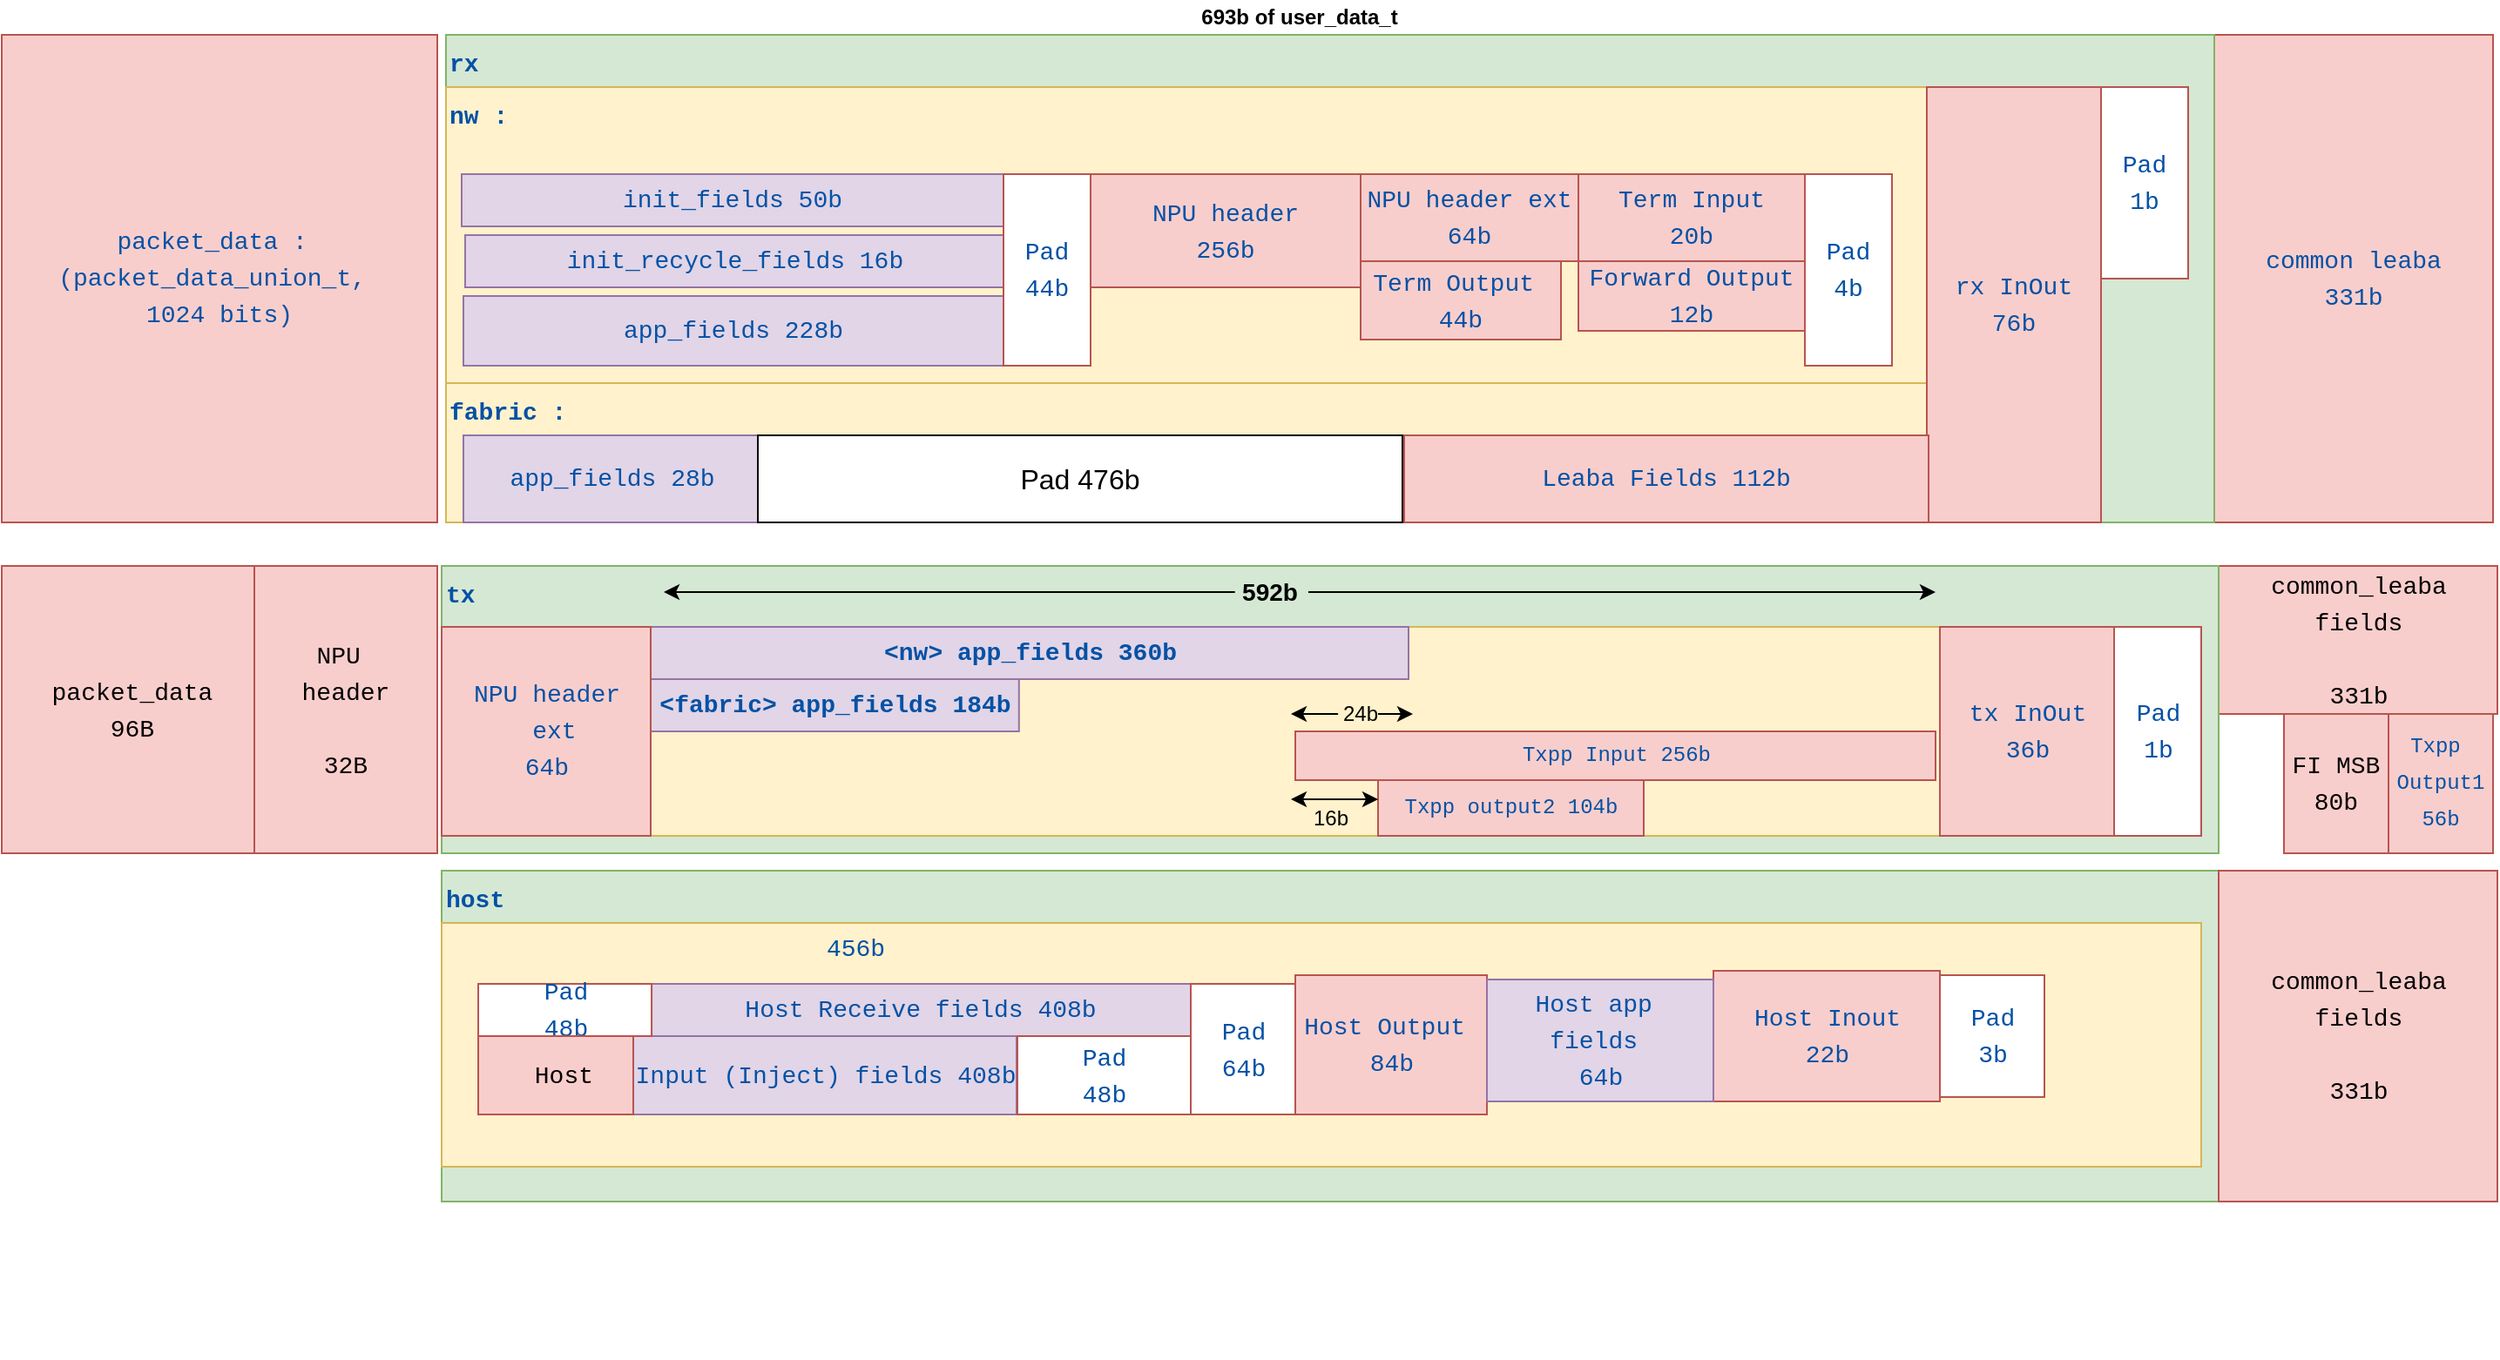 <mxfile version="12.7.9" type="device"><diagram id="GUemHDn6hmfnhxuivMMR" name="Page-2"><mxGraphModel dx="1625" dy="564" grid="1" gridSize="10" guides="1" tooltips="1" connect="1" arrows="1" fold="1" page="1" pageScale="1" pageWidth="850" pageHeight="1100" math="0" shadow="0"><root><mxCell id="NC4_97TTfXFiv_OdbqlF-0"/><mxCell id="NC4_97TTfXFiv_OdbqlF-1" parent="NC4_97TTfXFiv_OdbqlF-0"/><mxCell id="uxkMy5zj70kQ7Q0BCfts-0" value="&lt;div style=&quot;font-family: &amp;quot;menlo&amp;quot; , &amp;quot;monaco&amp;quot; , &amp;quot;courier new&amp;quot; , monospace ; font-size: 14px ; line-height: 21px ; white-space: pre&quot;&gt;&lt;div style=&quot;font-family: &amp;quot;menlo&amp;quot; , &amp;quot;monaco&amp;quot; , &amp;quot;courier new&amp;quot; , monospace ; line-height: 21px&quot;&gt;&lt;div style=&quot;font-family: menlo, monaco, &amp;quot;courier new&amp;quot;, monospace; line-height: 21px;&quot;&gt;&lt;span style=&quot;color: #0451a5&quot;&gt;packet_data : &lt;/span&gt;&lt;/div&gt;&lt;div style=&quot;font-family: menlo, monaco, &amp;quot;courier new&amp;quot;, monospace; line-height: 21px;&quot;&gt;&lt;span style=&quot;color: #0451a5&quot;&gt;(packet_data_union_t, &lt;/span&gt;&lt;/div&gt;&lt;div style=&quot;font-family: menlo, monaco, &amp;quot;courier new&amp;quot;, monospace; line-height: 21px;&quot;&gt;&lt;span style=&quot;color: #0451a5&quot;&gt;1024 bits)&lt;/span&gt;&lt;/div&gt;&lt;/div&gt;&lt;/div&gt;" style="rounded=0;whiteSpace=wrap;html=1;fillColor=#f8cecc;strokeColor=#b85450;labelBackgroundColor=none;" parent="NC4_97TTfXFiv_OdbqlF-1" vertex="1"><mxGeometry x="20" y="20" width="250" height="280" as="geometry"/></mxCell><mxCell id="uxkMy5zj70kQ7Q0BCfts-2" value="&lt;div style=&quot;font-family: &amp;#34;menlo&amp;#34; , &amp;#34;monaco&amp;#34; , &amp;#34;courier new&amp;#34; , monospace ; font-size: 14px ; line-height: 21px ; white-space: pre&quot;&gt;&lt;div style=&quot;font-family: &amp;#34;menlo&amp;#34; , &amp;#34;monaco&amp;#34; , &amp;#34;courier new&amp;#34; , monospace ; line-height: 21px&quot;&gt;&lt;font color=&quot;#0451a5&quot;&gt;common leaba&lt;/font&gt;&lt;/div&gt;&lt;div style=&quot;font-family: &amp;#34;menlo&amp;#34; , &amp;#34;monaco&amp;#34; , &amp;#34;courier new&amp;#34; , monospace ; line-height: 21px&quot;&gt;&lt;font color=&quot;#0451a5&quot;&gt;331b&lt;/font&gt;&lt;/div&gt;&lt;/div&gt;" style="rounded=0;whiteSpace=wrap;html=1;fillColor=#f8cecc;strokeColor=#b85450;labelBackgroundColor=none;" parent="NC4_97TTfXFiv_OdbqlF-1" vertex="1"><mxGeometry x="1290" y="20" width="160" height="280" as="geometry"/></mxCell><mxCell id="BJhW9lhW0CWeYjRhA5_r-0" value="&lt;div style=&quot;font-family: &amp;#34;menlo&amp;#34; , &amp;#34;monaco&amp;#34; , &amp;#34;courier new&amp;#34; , monospace ; font-size: 14px ; line-height: 21px ; white-space: pre&quot;&gt;&lt;div style=&quot;font-family: &amp;#34;menlo&amp;#34; , &amp;#34;monaco&amp;#34; , &amp;#34;courier new&amp;#34; , monospace ; line-height: 21px&quot;&gt;&lt;span style=&quot;color: #0451a5&quot;&gt;&lt;b&gt;rx&lt;/b&gt;&lt;/span&gt;&lt;/div&gt;&lt;/div&gt;" style="rounded=0;whiteSpace=wrap;html=1;align=left;verticalAlign=top;labelBackgroundColor=none;fillColor=#d5e8d4;strokeColor=#82b366;" parent="NC4_97TTfXFiv_OdbqlF-1" vertex="1"><mxGeometry x="275" y="20" width="1015" height="280" as="geometry"/></mxCell><mxCell id="xCra8h5KNMNYpVa4JqIW-0" value="&lt;div style=&quot;font-family: &amp;#34;menlo&amp;#34; , &amp;#34;monaco&amp;#34; , &amp;#34;courier new&amp;#34; , monospace ; font-size: 14px ; line-height: 21px ; white-space: pre&quot;&gt;&lt;div style=&quot;font-family: &amp;#34;menlo&amp;#34; , &amp;#34;monaco&amp;#34; , &amp;#34;courier new&amp;#34; , monospace ; line-height: 21px&quot;&gt;&lt;div style=&quot;font-family: &amp;#34;menlo&amp;#34; , &amp;#34;monaco&amp;#34; , &amp;#34;courier new&amp;#34; , monospace ; line-height: 21px&quot;&gt;packet_data&lt;/div&gt;&lt;div style=&quot;font-family: &amp;#34;menlo&amp;#34; , &amp;#34;monaco&amp;#34; , &amp;#34;courier new&amp;#34; , monospace ; line-height: 21px&quot;&gt;96B&lt;/div&gt;&lt;/div&gt;&lt;/div&gt;" style="rounded=0;whiteSpace=wrap;html=1;fillColor=#f8cecc;strokeColor=#b85450;labelBackgroundColor=none;" parent="NC4_97TTfXFiv_OdbqlF-1" vertex="1"><mxGeometry x="20" y="325" width="150" height="165" as="geometry"/></mxCell><mxCell id="xCra8h5KNMNYpVa4JqIW-1" value="&lt;div style=&quot;font-family: &amp;#34;menlo&amp;#34; , &amp;#34;monaco&amp;#34; , &amp;#34;courier new&amp;#34; , monospace ; font-size: 14px ; line-height: 21px ; white-space: pre&quot;&gt;&lt;div style=&quot;font-family: &amp;#34;menlo&amp;#34; , &amp;#34;monaco&amp;#34; , &amp;#34;courier new&amp;#34; , monospace ; line-height: 21px&quot;&gt;&lt;div style=&quot;font-family: &amp;#34;menlo&amp;#34; , &amp;#34;monaco&amp;#34; , &amp;#34;courier new&amp;#34; , monospace ; line-height: 21px&quot;&gt;NPU &lt;/div&gt;&lt;div style=&quot;font-family: &amp;#34;menlo&amp;#34; , &amp;#34;monaco&amp;#34; , &amp;#34;courier new&amp;#34; , monospace ; line-height: 21px&quot;&gt;header&lt;/div&gt;&lt;div style=&quot;font-family: &amp;#34;menlo&amp;#34; , &amp;#34;monaco&amp;#34; , &amp;#34;courier new&amp;#34; , monospace ; line-height: 21px&quot;&gt;&lt;br&gt;&lt;/div&gt;&lt;div style=&quot;font-family: &amp;#34;menlo&amp;#34; , &amp;#34;monaco&amp;#34; , &amp;#34;courier new&amp;#34; , monospace ; line-height: 21px&quot;&gt;32B&lt;/div&gt;&lt;/div&gt;&lt;/div&gt;" style="rounded=0;whiteSpace=wrap;html=1;fillColor=#f8cecc;strokeColor=#b85450;labelBackgroundColor=none;" parent="NC4_97TTfXFiv_OdbqlF-1" vertex="1"><mxGeometry x="165" y="325" width="105" height="165" as="geometry"/></mxCell><mxCell id="xCra8h5KNMNYpVa4JqIW-2" value="&lt;div style=&quot;font-family: &amp;#34;menlo&amp;#34; , &amp;#34;monaco&amp;#34; , &amp;#34;courier new&amp;#34; , monospace ; font-size: 14px ; line-height: 21px ; white-space: pre&quot;&gt;&lt;div style=&quot;font-family: &amp;#34;menlo&amp;#34; , &amp;#34;monaco&amp;#34; , &amp;#34;courier new&amp;#34; , monospace ; line-height: 21px&quot;&gt;&lt;div style=&quot;font-family: &amp;#34;menlo&amp;#34; , &amp;#34;monaco&amp;#34; , &amp;#34;courier new&amp;#34; , monospace ; line-height: 21px&quot;&gt;common_leaba&lt;/div&gt;&lt;div style=&quot;font-family: &amp;#34;menlo&amp;#34; , &amp;#34;monaco&amp;#34; , &amp;#34;courier new&amp;#34; , monospace ; line-height: 21px&quot;&gt;fields&lt;/div&gt;&lt;div style=&quot;font-family: &amp;#34;menlo&amp;#34; , &amp;#34;monaco&amp;#34; , &amp;#34;courier new&amp;#34; , monospace ; line-height: 21px&quot;&gt;&lt;br&gt;&lt;/div&gt;&lt;div style=&quot;font-family: &amp;#34;menlo&amp;#34; , &amp;#34;monaco&amp;#34; , &amp;#34;courier new&amp;#34; , monospace ; line-height: 21px&quot;&gt;331b&lt;/div&gt;&lt;/div&gt;&lt;/div&gt;" style="rounded=0;whiteSpace=wrap;html=1;fillColor=#f8cecc;strokeColor=#b85450;labelBackgroundColor=none;" parent="NC4_97TTfXFiv_OdbqlF-1" vertex="1"><mxGeometry x="1292.5" y="325" width="160" height="85" as="geometry"/></mxCell><mxCell id="zM80HWb2yrD8faXSMzuu-0" value="&lt;div style=&quot;font-family: &amp;#34;menlo&amp;#34; , &amp;#34;monaco&amp;#34; , &amp;#34;courier new&amp;#34; , monospace ; font-size: 14px ; line-height: 21px ; white-space: pre&quot;&gt;&lt;div style=&quot;font-family: &amp;#34;menlo&amp;#34; , &amp;#34;monaco&amp;#34; , &amp;#34;courier new&amp;#34; , monospace ; line-height: 21px&quot;&gt;&lt;div style=&quot;font-family: &amp;#34;menlo&amp;#34; , &amp;#34;monaco&amp;#34; , &amp;#34;courier new&amp;#34; , monospace ; line-height: 21px&quot;&gt;FI MSB&lt;/div&gt;&lt;div style=&quot;font-family: &amp;#34;menlo&amp;#34; , &amp;#34;monaco&amp;#34; , &amp;#34;courier new&amp;#34; , monospace ; line-height: 21px&quot;&gt;80b&lt;/div&gt;&lt;/div&gt;&lt;/div&gt;" style="rounded=0;whiteSpace=wrap;html=1;fillColor=#f8cecc;strokeColor=#b85450;labelBackgroundColor=none;" parent="NC4_97TTfXFiv_OdbqlF-1" vertex="1"><mxGeometry x="1330" y="410" width="60" height="80" as="geometry"/></mxCell><mxCell id="9n8gsx33rkJ7Glyc3EQa-33" value="" style="group" parent="NC4_97TTfXFiv_OdbqlF-1" vertex="1" connectable="0"><mxGeometry x="275" y="50" width="1000" height="250" as="geometry"/></mxCell><mxCell id="S9GL5EP_tuPmD9Z1miJB-0" value="&lt;div style=&quot;font-family: &amp;#34;menlo&amp;#34; , &amp;#34;monaco&amp;#34; , &amp;#34;courier new&amp;#34; , monospace ; font-size: 14px ; line-height: 21px ; white-space: pre&quot;&gt;&lt;font color=&quot;#0451a5&quot;&gt;&lt;b&gt;nw :&lt;/b&gt;&lt;/font&gt;&lt;/div&gt;" style="rounded=0;whiteSpace=wrap;html=1;align=left;verticalAlign=top;labelBackgroundColor=none;fillColor=#fff2cc;strokeColor=#d6b656;" parent="9n8gsx33rkJ7Glyc3EQa-33" vertex="1"><mxGeometry width="850" height="170" as="geometry"/></mxCell><mxCell id="S9GL5EP_tuPmD9Z1miJB-1" value="&lt;div style=&quot;font-family: &amp;#34;menlo&amp;#34; , &amp;#34;monaco&amp;#34; , &amp;#34;courier new&amp;#34; , monospace ; font-size: 14px ; line-height: 21px ; white-space: pre&quot;&gt;&lt;div style=&quot;font-family: &amp;#34;menlo&amp;#34; , &amp;#34;monaco&amp;#34; , &amp;#34;courier new&amp;#34; , monospace ; line-height: 21px&quot;&gt;&lt;span style=&quot;color: #0451a5&quot;&gt;&lt;b&gt;fabric :&lt;/b&gt;&lt;/span&gt;&lt;/div&gt;&lt;/div&gt;" style="rounded=0;whiteSpace=wrap;html=1;align=left;verticalAlign=top;labelBackgroundColor=none;fillColor=#fff2cc;strokeColor=#d6b656;" parent="9n8gsx33rkJ7Glyc3EQa-33" vertex="1"><mxGeometry y="170" width="850" height="80" as="geometry"/></mxCell><mxCell id="S9GL5EP_tuPmD9Z1miJB-2" value="&lt;div style=&quot;font-family: &amp;#34;menlo&amp;#34; , &amp;#34;monaco&amp;#34; , &amp;#34;courier new&amp;#34; , monospace ; font-size: 14px ; line-height: 21px ; white-space: pre&quot;&gt;&lt;div style=&quot;font-family: &amp;#34;menlo&amp;#34; , &amp;#34;monaco&amp;#34; , &amp;#34;courier new&amp;#34; , monospace ; line-height: 21px&quot;&gt;&lt;div style=&quot;font-family: &amp;#34;menlo&amp;#34; , &amp;#34;monaco&amp;#34; , &amp;#34;courier new&amp;#34; , monospace ; line-height: 21px&quot;&gt;&lt;div style=&quot;font-family: &amp;#34;menlo&amp;#34; , &amp;#34;monaco&amp;#34; , &amp;#34;courier new&amp;#34; , monospace ; line-height: 21px&quot;&gt;&lt;font color=&quot;#0451a5&quot;&gt;rx InOut&lt;/font&gt;&lt;/div&gt;&lt;div style=&quot;font-family: &amp;#34;menlo&amp;#34; , &amp;#34;monaco&amp;#34; , &amp;#34;courier new&amp;#34; , monospace ; line-height: 21px&quot;&gt;&lt;font color=&quot;#0451a5&quot;&gt;76b&lt;/font&gt;&lt;/div&gt;&lt;/div&gt;&lt;/div&gt;&lt;/div&gt;" style="rounded=0;whiteSpace=wrap;html=1;align=center;fillColor=#f8cecc;strokeColor=#b85450;labelBackgroundColor=none;" parent="9n8gsx33rkJ7Glyc3EQa-33" vertex="1"><mxGeometry x="850" width="100" height="250" as="geometry"/></mxCell><mxCell id="i24U5l2nGl3-7SBOyBLT-1" value="&lt;div style=&quot;font-family: &amp;#34;menlo&amp;#34; , &amp;#34;monaco&amp;#34; , &amp;#34;courier new&amp;#34; , monospace ; font-size: 14px ; line-height: 21px ; white-space: pre&quot;&gt;&lt;div style=&quot;font-family: &amp;#34;menlo&amp;#34; , &amp;#34;monaco&amp;#34; , &amp;#34;courier new&amp;#34; , monospace ; line-height: 21px&quot;&gt;&lt;span style=&quot;color: #0451a5&quot;&gt;app_fields 28b&lt;/span&gt;&lt;/div&gt;&lt;/div&gt;" style="rounded=0;whiteSpace=wrap;html=1;align=center;labelBackgroundColor=none;fillColor=#e1d5e7;strokeColor=#9673a6;" parent="9n8gsx33rkJ7Glyc3EQa-33" vertex="1"><mxGeometry x="10" y="200" width="170.5" height="50" as="geometry"/></mxCell><mxCell id="i24U5l2nGl3-7SBOyBLT-2" value="&lt;div style=&quot;font-family: &amp;#34;menlo&amp;#34; , &amp;#34;monaco&amp;#34; , &amp;#34;courier new&amp;#34; , monospace ; font-size: 14px ; line-height: 21px ; white-space: pre&quot;&gt;&lt;font color=&quot;#0451a5&quot;&gt;NPU header&lt;/font&gt;&lt;/div&gt;&lt;div style=&quot;font-family: &amp;#34;menlo&amp;#34; , &amp;#34;monaco&amp;#34; , &amp;#34;courier new&amp;#34; , monospace ; font-size: 14px ; line-height: 21px ; white-space: pre&quot;&gt;&lt;font color=&quot;#0451a5&quot;&gt;256b&lt;/font&gt;&lt;/div&gt;" style="rounded=0;whiteSpace=wrap;html=1;align=center;labelBackgroundColor=none;fillColor=#f8cecc;strokeColor=#b85450;" parent="9n8gsx33rkJ7Glyc3EQa-33" vertex="1"><mxGeometry x="370" y="50" width="155" height="65" as="geometry"/></mxCell><mxCell id="i24U5l2nGl3-7SBOyBLT-4" value="Pad 476b" style="rounded=0;whiteSpace=wrap;html=1;labelBackgroundColor=none;fillColor=#ffffff;fontSize=16;fontColor=#000000;align=center;" parent="9n8gsx33rkJ7Glyc3EQa-33" vertex="1"><mxGeometry x="179" y="200" width="370" height="50" as="geometry"/></mxCell><mxCell id="FY0VHVfI5YWVWSclL6y4-3" value="&lt;div style=&quot;font-family: &amp;#34;menlo&amp;#34; , &amp;#34;monaco&amp;#34; , &amp;#34;courier new&amp;#34; , monospace ; font-size: 14px ; line-height: 21px ; white-space: pre&quot;&gt;&lt;span style=&quot;color: #0451a5&quot;&gt;app_fields 228b&lt;/span&gt;&lt;/div&gt;" style="rounded=0;whiteSpace=wrap;html=1;align=center;labelBackgroundColor=none;fillColor=#e1d5e7;strokeColor=#9673a6;" parent="9n8gsx33rkJ7Glyc3EQa-33" vertex="1"><mxGeometry x="10" y="120" width="310" height="40" as="geometry"/></mxCell><mxCell id="FY0VHVfI5YWVWSclL6y4-4" value="&lt;div style=&quot;font-family: &amp;#34;menlo&amp;#34; , &amp;#34;monaco&amp;#34; , &amp;#34;courier new&amp;#34; , monospace ; font-size: 14px ; line-height: 21px ; white-space: pre&quot;&gt;&lt;span style=&quot;color: rgb(4 , 81 , 165) ; font-family: &amp;#34;menlo&amp;#34; , &amp;#34;monaco&amp;#34; , &amp;#34;courier new&amp;#34; , monospace&quot;&gt;init_fields 50b&lt;/span&gt;&lt;/div&gt;" style="rounded=0;whiteSpace=wrap;html=1;align=center;labelBackgroundColor=none;fillColor=#e1d5e7;strokeColor=#9673a6;" parent="9n8gsx33rkJ7Glyc3EQa-33" vertex="1"><mxGeometry x="9" y="50" width="311" height="30" as="geometry"/></mxCell><mxCell id="FY0VHVfI5YWVWSclL6y4-5" value="&lt;div style=&quot;font-family: &amp;#34;menlo&amp;#34; , &amp;#34;monaco&amp;#34; , &amp;#34;courier new&amp;#34; , monospace ; font-size: 14px ; line-height: 21px ; white-space: pre&quot;&gt;&lt;span style=&quot;color: rgb(4 , 81 , 165) ; font-family: &amp;#34;menlo&amp;#34; , &amp;#34;monaco&amp;#34; , &amp;#34;courier new&amp;#34; , monospace&quot;&gt;init_recycle_fields 16b&lt;/span&gt;&lt;/div&gt;" style="rounded=0;whiteSpace=wrap;html=1;align=center;labelBackgroundColor=none;fillColor=#e1d5e7;strokeColor=#9673a6;" parent="9n8gsx33rkJ7Glyc3EQa-33" vertex="1"><mxGeometry x="11" y="85" width="310" height="30" as="geometry"/></mxCell><mxCell id="FY0VHVfI5YWVWSclL6y4-8" value="&lt;div style=&quot;font-family: &amp;#34;menlo&amp;#34; , &amp;#34;monaco&amp;#34; , &amp;#34;courier new&amp;#34; , monospace ; font-size: 14px ; line-height: 21px ; white-space: pre&quot;&gt;&lt;font color=&quot;#0451a5&quot;&gt;Term Input&lt;/font&gt;&lt;/div&gt;&lt;div style=&quot;font-family: &amp;#34;menlo&amp;#34; , &amp;#34;monaco&amp;#34; , &amp;#34;courier new&amp;#34; , monospace ; font-size: 14px ; line-height: 21px ; white-space: pre&quot;&gt;&lt;font color=&quot;#0451a5&quot;&gt;20b&lt;/font&gt;&lt;/div&gt;" style="rounded=0;whiteSpace=wrap;html=1;align=center;labelBackgroundColor=none;fillColor=#f8cecc;strokeColor=#b85450;" parent="9n8gsx33rkJ7Glyc3EQa-33" vertex="1"><mxGeometry x="650" y="50" width="130" height="50" as="geometry"/></mxCell><mxCell id="FY0VHVfI5YWVWSclL6y4-10" value="&lt;div style=&quot;font-family: &amp;#34;menlo&amp;#34; , &amp;#34;monaco&amp;#34; , &amp;#34;courier new&amp;#34; , monospace ; font-size: 14px ; line-height: 21px ; white-space: pre&quot;&gt;&lt;div style=&quot;font-family: &amp;#34;menlo&amp;#34; , &amp;#34;monaco&amp;#34; , &amp;#34;courier new&amp;#34; , monospace ; line-height: 21px&quot;&gt;&lt;div style=&quot;font-family: &amp;#34;menlo&amp;#34; , &amp;#34;monaco&amp;#34; , &amp;#34;courier new&amp;#34; , monospace ; line-height: 21px&quot;&gt;&lt;div style=&quot;font-family: &amp;#34;menlo&amp;#34; , &amp;#34;monaco&amp;#34; , &amp;#34;courier new&amp;#34; , monospace ; line-height: 21px&quot;&gt;&lt;font color=&quot;#0451a5&quot;&gt;Term Output &lt;/font&gt;&lt;/div&gt;&lt;div style=&quot;font-family: &amp;#34;menlo&amp;#34; , &amp;#34;monaco&amp;#34; , &amp;#34;courier new&amp;#34; , monospace ; line-height: 21px&quot;&gt;&lt;font color=&quot;#0451a5&quot;&gt;44b&lt;/font&gt;&lt;/div&gt;&lt;/div&gt;&lt;/div&gt;&lt;/div&gt;" style="rounded=0;whiteSpace=wrap;html=1;align=center;labelBackgroundColor=none;fillColor=#f8cecc;strokeColor=#b85450;" parent="9n8gsx33rkJ7Glyc3EQa-33" vertex="1"><mxGeometry x="525" y="100" width="115" height="45" as="geometry"/></mxCell><mxCell id="FY0VHVfI5YWVWSclL6y4-11" value="&lt;div style=&quot;font-family: &amp;#34;menlo&amp;#34; , &amp;#34;monaco&amp;#34; , &amp;#34;courier new&amp;#34; , monospace ; font-size: 14px ; line-height: 21px ; white-space: pre&quot;&gt;&lt;div style=&quot;font-family: &amp;#34;menlo&amp;#34; , &amp;#34;monaco&amp;#34; , &amp;#34;courier new&amp;#34; , monospace ; line-height: 21px&quot;&gt;&lt;font color=&quot;#0451a5&quot;&gt;Forward Output&lt;/font&gt;&lt;/div&gt;&lt;div style=&quot;font-family: &amp;#34;menlo&amp;#34; , &amp;#34;monaco&amp;#34; , &amp;#34;courier new&amp;#34; , monospace ; line-height: 21px&quot;&gt;&lt;font color=&quot;#0451a5&quot;&gt;12b&lt;/font&gt;&lt;/div&gt;&lt;/div&gt;" style="rounded=0;whiteSpace=wrap;html=1;align=center;labelBackgroundColor=none;fillColor=#f8cecc;strokeColor=#b85450;" parent="9n8gsx33rkJ7Glyc3EQa-33" vertex="1"><mxGeometry x="650" y="100" width="130" height="40" as="geometry"/></mxCell><mxCell id="oAMBn9Cf1x7oGDgtdXUa-2" value="&lt;div style=&quot;font-family: &amp;#34;menlo&amp;#34; , &amp;#34;monaco&amp;#34; , &amp;#34;courier new&amp;#34; , monospace ; font-size: 14px ; line-height: 21px ; white-space: pre&quot;&gt;&lt;div style=&quot;font-family: &amp;#34;menlo&amp;#34; , &amp;#34;monaco&amp;#34; , &amp;#34;courier new&amp;#34; , monospace ; line-height: 21px&quot;&gt;&lt;div style=&quot;font-family: &amp;#34;menlo&amp;#34; , &amp;#34;monaco&amp;#34; , &amp;#34;courier new&amp;#34; , monospace ; line-height: 21px&quot;&gt;&lt;div style=&quot;font-family: &amp;#34;menlo&amp;#34; , &amp;#34;monaco&amp;#34; , &amp;#34;courier new&amp;#34; , monospace ; line-height: 21px&quot;&gt;&lt;font color=&quot;#0451a5&quot;&gt;Leaba Fields 112b&lt;/font&gt;&lt;/div&gt;&lt;/div&gt;&lt;/div&gt;&lt;/div&gt;" style="rounded=0;whiteSpace=wrap;html=1;align=center;labelBackgroundColor=none;fillColor=#f8cecc;strokeColor=#b85450;" parent="9n8gsx33rkJ7Glyc3EQa-33" vertex="1"><mxGeometry x="550" y="200" width="301" height="50" as="geometry"/></mxCell><mxCell id="zM80HWb2yrD8faXSMzuu-1" value="&lt;div style=&quot;font-family: &amp;#34;menlo&amp;#34; , &amp;#34;monaco&amp;#34; , &amp;#34;courier new&amp;#34; , monospace ; font-size: 14px ; line-height: 21px ; white-space: pre&quot;&gt;&lt;div style=&quot;font-family: &amp;#34;menlo&amp;#34; , &amp;#34;monaco&amp;#34; , &amp;#34;courier new&amp;#34; , monospace ; line-height: 21px&quot;&gt;&lt;div style=&quot;font-family: &amp;#34;menlo&amp;#34; , &amp;#34;monaco&amp;#34; , &amp;#34;courier new&amp;#34; , monospace ; line-height: 21px&quot;&gt;&lt;div style=&quot;font-family: &amp;#34;menlo&amp;#34; , &amp;#34;monaco&amp;#34; , &amp;#34;courier new&amp;#34; , monospace ; line-height: 21px&quot;&gt;&lt;font color=&quot;#0451a5&quot;&gt;NPU header ext&lt;/font&gt;&lt;/div&gt;&lt;div style=&quot;font-family: &amp;#34;menlo&amp;#34; , &amp;#34;monaco&amp;#34; , &amp;#34;courier new&amp;#34; , monospace ; line-height: 21px&quot;&gt;&lt;font color=&quot;#0451a5&quot;&gt;64b&lt;/font&gt;&lt;/div&gt;&lt;/div&gt;&lt;/div&gt;&lt;/div&gt;" style="rounded=0;whiteSpace=wrap;html=1;align=center;labelBackgroundColor=none;fillColor=#f8cecc;strokeColor=#b85450;" parent="9n8gsx33rkJ7Glyc3EQa-33" vertex="1"><mxGeometry x="525" y="50" width="125" height="50" as="geometry"/></mxCell><mxCell id="9n8gsx33rkJ7Glyc3EQa-5" value="&lt;div style=&quot;font-family: &amp;#34;menlo&amp;#34; , &amp;#34;monaco&amp;#34; , &amp;#34;courier new&amp;#34; , monospace ; font-size: 14px ; line-height: 21px ; white-space: pre&quot;&gt;&lt;font color=&quot;#0451a5&quot;&gt;Pad&lt;/font&gt;&lt;/div&gt;&lt;div style=&quot;font-family: &amp;#34;menlo&amp;#34; , &amp;#34;monaco&amp;#34; , &amp;#34;courier new&amp;#34; , monospace ; font-size: 14px ; line-height: 21px ; white-space: pre&quot;&gt;&lt;font color=&quot;#0451a5&quot;&gt;44b&lt;/font&gt;&lt;/div&gt;" style="rounded=0;whiteSpace=wrap;html=1;align=center;labelBackgroundColor=none;fillColor=#FFFFFF;strokeColor=#b85450;" parent="9n8gsx33rkJ7Glyc3EQa-33" vertex="1"><mxGeometry x="320" y="50" width="50" height="110" as="geometry"/></mxCell><mxCell id="9n8gsx33rkJ7Glyc3EQa-10" value="&lt;div style=&quot;font-family: &amp;#34;menlo&amp;#34; , &amp;#34;monaco&amp;#34; , &amp;#34;courier new&amp;#34; , monospace ; font-size: 14px ; line-height: 21px ; white-space: pre&quot;&gt;&lt;font color=&quot;#0451a5&quot;&gt;Pad&lt;/font&gt;&lt;/div&gt;&lt;div style=&quot;font-family: &amp;#34;menlo&amp;#34; , &amp;#34;monaco&amp;#34; , &amp;#34;courier new&amp;#34; , monospace ; font-size: 14px ; line-height: 21px ; white-space: pre&quot;&gt;&lt;font color=&quot;#0451a5&quot;&gt;4b&lt;/font&gt;&lt;/div&gt;" style="rounded=0;whiteSpace=wrap;html=1;align=center;labelBackgroundColor=none;fillColor=#FFFFFF;strokeColor=#b85450;" parent="9n8gsx33rkJ7Glyc3EQa-33" vertex="1"><mxGeometry x="780" y="50" width="50" height="110" as="geometry"/></mxCell><mxCell id="9n8gsx33rkJ7Glyc3EQa-28" value="&lt;div style=&quot;font-family: &amp;#34;menlo&amp;#34; , &amp;#34;monaco&amp;#34; , &amp;#34;courier new&amp;#34; , monospace ; font-size: 14px ; line-height: 21px ; white-space: pre&quot;&gt;&lt;font color=&quot;#0451a5&quot;&gt;Pad&lt;/font&gt;&lt;/div&gt;&lt;div style=&quot;font-family: &amp;#34;menlo&amp;#34; , &amp;#34;monaco&amp;#34; , &amp;#34;courier new&amp;#34; , monospace ; font-size: 14px ; line-height: 21px ; white-space: pre&quot;&gt;&lt;font color=&quot;#0451a5&quot;&gt;1b&lt;/font&gt;&lt;/div&gt;" style="rounded=0;whiteSpace=wrap;html=1;align=center;labelBackgroundColor=none;fillColor=#FFFFFF;strokeColor=#b85450;" parent="9n8gsx33rkJ7Glyc3EQa-33" vertex="1"><mxGeometry x="950" width="50" height="110" as="geometry"/></mxCell><mxCell id="9n8gsx33rkJ7Glyc3EQa-35" value="&lt;div style=&quot;font-family: &amp;#34;menlo&amp;#34; , &amp;#34;monaco&amp;#34; , &amp;#34;courier new&amp;#34; , monospace ; font-size: 14px ; line-height: 21px ; white-space: pre&quot;&gt;&lt;div style=&quot;font-family: &amp;#34;menlo&amp;#34; , &amp;#34;monaco&amp;#34; , &amp;#34;courier new&amp;#34; , monospace ; line-height: 21px&quot;&gt;&lt;font color=&quot;#0451a5&quot;&gt;&lt;b&gt;tx&lt;/b&gt;&lt;/font&gt;&lt;/div&gt;&lt;/div&gt;" style="rounded=0;whiteSpace=wrap;html=1;align=left;verticalAlign=top;labelBackgroundColor=none;fillColor=#d5e8d4;strokeColor=#82b366;" parent="NC4_97TTfXFiv_OdbqlF-1" vertex="1"><mxGeometry x="272.5" y="325" width="1020" height="165" as="geometry"/></mxCell><mxCell id="9n8gsx33rkJ7Glyc3EQa-40" value="" style="group" parent="NC4_97TTfXFiv_OdbqlF-1" vertex="1" connectable="0"><mxGeometry x="272.5" y="360" width="1020" height="420" as="geometry"/></mxCell><mxCell id="9n8gsx33rkJ7Glyc3EQa-41" value="&lt;div style=&quot;font-family: &amp;#34;menlo&amp;#34; , &amp;#34;monaco&amp;#34; , &amp;#34;courier new&amp;#34; , monospace ; font-size: 14px ; line-height: 21px ; white-space: pre&quot;&gt;&lt;br&gt;&lt;/div&gt;" style="rounded=0;whiteSpace=wrap;html=1;align=left;verticalAlign=top;labelBackgroundColor=none;fillColor=#fff2cc;strokeColor=#d6b656;" parent="9n8gsx33rkJ7Glyc3EQa-40" vertex="1"><mxGeometry x="5.75" width="854.25" height="120" as="geometry"/></mxCell><mxCell id="9n8gsx33rkJ7Glyc3EQa-43" value="&lt;div style=&quot;font-family: &amp;#34;menlo&amp;#34; , &amp;#34;monaco&amp;#34; , &amp;#34;courier new&amp;#34; , monospace ; font-size: 14px ; line-height: 21px ; white-space: pre&quot;&gt;&lt;div style=&quot;font-family: &amp;#34;menlo&amp;#34; , &amp;#34;monaco&amp;#34; , &amp;#34;courier new&amp;#34; , monospace ; line-height: 21px&quot;&gt;&lt;div style=&quot;font-family: &amp;#34;menlo&amp;#34; , &amp;#34;monaco&amp;#34; , &amp;#34;courier new&amp;#34; , monospace ; line-height: 21px&quot;&gt;&lt;div style=&quot;font-family: &amp;#34;menlo&amp;#34; , &amp;#34;monaco&amp;#34; , &amp;#34;courier new&amp;#34; , monospace ; line-height: 21px&quot;&gt;&lt;font color=&quot;#0451a5&quot;&gt;tx InOut&lt;/font&gt;&lt;/div&gt;&lt;div style=&quot;font-family: &amp;#34;menlo&amp;#34; , &amp;#34;monaco&amp;#34; , &amp;#34;courier new&amp;#34; , monospace ; line-height: 21px&quot;&gt;&lt;font color=&quot;#0451a5&quot;&gt;36b&lt;/font&gt;&lt;/div&gt;&lt;/div&gt;&lt;/div&gt;&lt;/div&gt;" style="rounded=0;whiteSpace=wrap;html=1;align=center;fillColor=#f8cecc;strokeColor=#b85450;labelBackgroundColor=none;" parent="9n8gsx33rkJ7Glyc3EQa-40" vertex="1"><mxGeometry x="860" width="100" height="120" as="geometry"/></mxCell><mxCell id="9n8gsx33rkJ7Glyc3EQa-44" value="&lt;div style=&quot;font-family: &amp;#34;menlo&amp;#34; , &amp;#34;monaco&amp;#34; , &amp;#34;courier new&amp;#34; , monospace ; font-size: 14px ; line-height: 21px ; white-space: pre&quot;&gt;&lt;div style=&quot;font-family: &amp;#34;menlo&amp;#34; , &amp;#34;monaco&amp;#34; , &amp;#34;courier new&amp;#34; , monospace ; line-height: 21px&quot;&gt;&lt;span style=&quot;color: #0451a5&quot;&gt;&lt;b&gt;&amp;lt;fabric&amp;gt; app_fields 184b&lt;/b&gt;&lt;/span&gt;&lt;/div&gt;&lt;/div&gt;" style="rounded=0;whiteSpace=wrap;html=1;align=center;labelBackgroundColor=none;fillColor=#e1d5e7;strokeColor=#9673a6;" parent="9n8gsx33rkJ7Glyc3EQa-40" vertex="1"><mxGeometry x="120" y="30" width="211.41" height="30" as="geometry"/></mxCell><mxCell id="9n8gsx33rkJ7Glyc3EQa-47" value="&lt;div style=&quot;font-family: &amp;#34;menlo&amp;#34; , &amp;#34;monaco&amp;#34; , &amp;#34;courier new&amp;#34; , monospace ; font-size: 14px ; line-height: 21px ; white-space: pre&quot;&gt;&lt;span style=&quot;color: #0451a5&quot;&gt;&lt;b&gt;&amp;lt;nw&amp;gt; app_fields 360b&lt;/b&gt;&lt;/span&gt;&lt;/div&gt;" style="rounded=0;whiteSpace=wrap;html=1;align=center;labelBackgroundColor=none;fillColor=#e1d5e7;strokeColor=#9673a6;" parent="9n8gsx33rkJ7Glyc3EQa-40" vertex="1"><mxGeometry x="120" width="435" height="30" as="geometry"/></mxCell><mxCell id="9n8gsx33rkJ7Glyc3EQa-51" value="&lt;div style=&quot;font-family: &amp;#34;menlo&amp;#34; , &amp;#34;monaco&amp;#34; , &amp;#34;courier new&amp;#34; , monospace ; line-height: 21px ; white-space: pre&quot;&gt;&lt;div style=&quot;font-family: &amp;#34;menlo&amp;#34; , &amp;#34;monaco&amp;#34; , &amp;#34;courier new&amp;#34; , monospace ; line-height: 21px&quot;&gt;&lt;div style=&quot;font-family: &amp;#34;menlo&amp;#34; , &amp;#34;monaco&amp;#34; , &amp;#34;courier new&amp;#34; , monospace ; line-height: 21px&quot;&gt;&lt;div style=&quot;font-family: &amp;#34;menlo&amp;#34; , &amp;#34;monaco&amp;#34; , &amp;#34;courier new&amp;#34; , monospace ; line-height: 21px&quot;&gt;&lt;span style=&quot;color: rgb(4 , 81 , 165)&quot;&gt;Txpp Input 256b&lt;/span&gt;&lt;br&gt;&lt;/div&gt;&lt;/div&gt;&lt;/div&gt;&lt;/div&gt;" style="rounded=0;whiteSpace=wrap;html=1;align=center;labelBackgroundColor=none;fillColor=#f8cecc;strokeColor=#b85450;" parent="9n8gsx33rkJ7Glyc3EQa-40" vertex="1"><mxGeometry x="490" y="60" width="367.5" height="28" as="geometry"/></mxCell><mxCell id="9n8gsx33rkJ7Glyc3EQa-54" value="&lt;div style=&quot;font-family: &amp;#34;menlo&amp;#34; , &amp;#34;monaco&amp;#34; , &amp;#34;courier new&amp;#34; , monospace ; font-size: 14px ; line-height: 21px ; white-space: pre&quot;&gt;&lt;div style=&quot;font-family: &amp;#34;menlo&amp;#34; , &amp;#34;monaco&amp;#34; , &amp;#34;courier new&amp;#34; , monospace ; line-height: 21px&quot;&gt;&lt;div style=&quot;font-family: &amp;#34;menlo&amp;#34; , &amp;#34;monaco&amp;#34; , &amp;#34;courier new&amp;#34; , monospace ; line-height: 21px&quot;&gt;&lt;div style=&quot;font-family: &amp;#34;menlo&amp;#34; , &amp;#34;monaco&amp;#34; , &amp;#34;courier new&amp;#34; , monospace ; line-height: 21px&quot;&gt;&lt;font color=&quot;#0451a5&quot;&gt;NPU header&lt;/font&gt;&lt;/div&gt;&lt;div style=&quot;font-family: &amp;#34;menlo&amp;#34; , &amp;#34;monaco&amp;#34; , &amp;#34;courier new&amp;#34; , monospace ; line-height: 21px&quot;&gt;&lt;font color=&quot;#0451a5&quot;&gt; ext&lt;/font&gt;&lt;/div&gt;&lt;div style=&quot;font-family: &amp;#34;menlo&amp;#34; , &amp;#34;monaco&amp;#34; , &amp;#34;courier new&amp;#34; , monospace ; line-height: 21px&quot;&gt;&lt;font color=&quot;#0451a5&quot;&gt;64b&lt;/font&gt;&lt;/div&gt;&lt;/div&gt;&lt;/div&gt;&lt;/div&gt;" style="rounded=0;whiteSpace=wrap;html=1;align=center;labelBackgroundColor=none;fillColor=#f8cecc;strokeColor=#b85450;" parent="9n8gsx33rkJ7Glyc3EQa-40" vertex="1"><mxGeometry width="120" height="120" as="geometry"/></mxCell><mxCell id="9n8gsx33rkJ7Glyc3EQa-57" value="&lt;div style=&quot;font-family: &amp;#34;menlo&amp;#34; , &amp;#34;monaco&amp;#34; , &amp;#34;courier new&amp;#34; , monospace ; font-size: 14px ; line-height: 21px ; white-space: pre&quot;&gt;&lt;font color=&quot;#0451a5&quot;&gt;Pad&lt;/font&gt;&lt;/div&gt;&lt;div style=&quot;font-family: &amp;#34;menlo&amp;#34; , &amp;#34;monaco&amp;#34; , &amp;#34;courier new&amp;#34; , monospace ; font-size: 14px ; line-height: 21px ; white-space: pre&quot;&gt;&lt;font color=&quot;#0451a5&quot;&gt;1b&lt;/font&gt;&lt;/div&gt;" style="rounded=0;whiteSpace=wrap;html=1;align=center;labelBackgroundColor=none;fillColor=#FFFFFF;strokeColor=#b85450;" parent="9n8gsx33rkJ7Glyc3EQa-40" vertex="1"><mxGeometry x="960" width="50" height="120" as="geometry"/></mxCell><mxCell id="9n8gsx33rkJ7Glyc3EQa-61" value="&lt;div style=&quot;font-family: &amp;#34;menlo&amp;#34; , &amp;#34;monaco&amp;#34; , &amp;#34;courier new&amp;#34; , monospace ; line-height: 21px ; white-space: pre&quot;&gt;&lt;div style=&quot;font-family: &amp;#34;menlo&amp;#34; , &amp;#34;monaco&amp;#34; , &amp;#34;courier new&amp;#34; , monospace ; line-height: 21px&quot;&gt;&lt;div style=&quot;font-family: &amp;#34;menlo&amp;#34; , &amp;#34;monaco&amp;#34; , &amp;#34;courier new&amp;#34; , monospace ; line-height: 21px&quot;&gt;&lt;div style=&quot;font-family: &amp;#34;menlo&amp;#34; , &amp;#34;monaco&amp;#34; , &amp;#34;courier new&amp;#34; , monospace ; line-height: 21px&quot;&gt;&lt;span style=&quot;color: rgb(4 , 81 , 165)&quot;&gt;Txpp output2 104b&lt;/span&gt;&lt;br&gt;&lt;/div&gt;&lt;/div&gt;&lt;/div&gt;&lt;/div&gt;" style="rounded=0;whiteSpace=wrap;html=1;align=center;labelBackgroundColor=none;fillColor=#f8cecc;strokeColor=#b85450;" parent="9n8gsx33rkJ7Glyc3EQa-40" vertex="1"><mxGeometry x="537.5" y="88" width="152.5" height="32" as="geometry"/></mxCell><mxCell id="9n8gsx33rkJ7Glyc3EQa-104" value="&lt;div style=&quot;font-family: &amp;#34;menlo&amp;#34; , &amp;#34;monaco&amp;#34; , &amp;#34;courier new&amp;#34; , monospace ; font-size: 14px ; line-height: 21px ; white-space: pre&quot;&gt;&lt;div style=&quot;font-family: &amp;#34;menlo&amp;#34; , &amp;#34;monaco&amp;#34; , &amp;#34;courier new&amp;#34; , monospace ; line-height: 21px&quot;&gt;&lt;span style=&quot;color: #0451a5&quot;&gt;&lt;b&gt;host&lt;/b&gt;&lt;/span&gt;&lt;/div&gt;&lt;/div&gt;" style="rounded=0;whiteSpace=wrap;html=1;align=left;verticalAlign=top;labelBackgroundColor=none;fillColor=#d5e8d4;strokeColor=#82b366;" parent="9n8gsx33rkJ7Glyc3EQa-40" vertex="1"><mxGeometry y="140" width="1020" height="190" as="geometry"/></mxCell><mxCell id="csh-Bd4uI6CwTcHFhL2K-11" value="" style="group" vertex="1" connectable="0" parent="9n8gsx33rkJ7Glyc3EQa-40"><mxGeometry y="130" width="1015" height="290" as="geometry"/></mxCell><mxCell id="9n8gsx33rkJ7Glyc3EQa-86" value="" style="group" parent="csh-Bd4uI6CwTcHFhL2K-11" vertex="1" connectable="0"><mxGeometry y="40" width="1015" height="250" as="geometry"/></mxCell><mxCell id="9n8gsx33rkJ7Glyc3EQa-87" value="&lt;font color=&quot;#0451a5&quot; face=&quot;menlo, monaco, courier new, monospace&quot;&gt;&lt;span style=&quot;font-size: 14px ; white-space: pre&quot;&gt;&lt;b&gt;&amp;nbsp;                         &lt;/b&gt;456b&lt;/span&gt;&lt;/font&gt;" style="rounded=0;whiteSpace=wrap;html=1;align=left;verticalAlign=top;labelBackgroundColor=none;fillColor=#fff2cc;strokeColor=#d6b656;" parent="9n8gsx33rkJ7Glyc3EQa-86" vertex="1"><mxGeometry width="1010" height="140" as="geometry"/></mxCell><mxCell id="9n8gsx33rkJ7Glyc3EQa-88" value="&lt;div style=&quot;font-family: &amp;#34;menlo&amp;#34; , &amp;#34;monaco&amp;#34; , &amp;#34;courier new&amp;#34; , monospace ; font-size: 14px ; line-height: 21px ; white-space: pre&quot;&gt;&lt;div style=&quot;font-family: &amp;#34;menlo&amp;#34; , &amp;#34;monaco&amp;#34; , &amp;#34;courier new&amp;#34; , monospace ; line-height: 21px&quot;&gt;&lt;br&gt;&lt;/div&gt;&lt;/div&gt;" style="rounded=0;whiteSpace=wrap;html=1;align=left;verticalAlign=top;labelBackgroundColor=none;fillColor=#fff2cc;strokeColor=#d6b656;" parent="9n8gsx33rkJ7Glyc3EQa-86" vertex="1"><mxGeometry y="170" width="845.833" as="geometry"/></mxCell><mxCell id="9n8gsx33rkJ7Glyc3EQa-94" value="&lt;div style=&quot;font-family: &amp;#34;menlo&amp;#34; , &amp;#34;monaco&amp;#34; , &amp;#34;courier new&amp;#34; , monospace ; font-size: 14px ; line-height: 21px ; white-space: pre&quot;&gt;&lt;span style=&quot;color: rgb(4 , 81 , 165) ; font-family: &amp;#34;menlo&amp;#34; , &amp;#34;monaco&amp;#34; , &amp;#34;courier new&amp;#34; , monospace&quot;&gt;Host Receive fields 408b&lt;/span&gt;&lt;/div&gt;" style="rounded=0;whiteSpace=wrap;html=1;align=center;labelBackgroundColor=none;fillColor=#e1d5e7;strokeColor=#9673a6;" parent="9n8gsx33rkJ7Glyc3EQa-86" vertex="1"><mxGeometry x="120.526" y="35" width="309.475" height="30" as="geometry"/></mxCell><mxCell id="9n8gsx33rkJ7Glyc3EQa-95" value="&lt;span style=&quot;color: rgb(4 , 81 , 165) ; font-family: &amp;#34;menlo&amp;#34; , &amp;#34;monaco&amp;#34; , &amp;#34;courier new&amp;#34; , monospace ; font-size: 14px ; white-space: pre&quot;&gt;Input (Inject) fields 408b&lt;/span&gt;" style="rounded=0;whiteSpace=wrap;html=1;align=center;labelBackgroundColor=none;fillColor=#e1d5e7;strokeColor=#9673a6;" parent="9n8gsx33rkJ7Glyc3EQa-86" vertex="1"><mxGeometry x="110" y="65" width="220" height="45" as="geometry"/></mxCell><mxCell id="9n8gsx33rkJ7Glyc3EQa-97" value="&lt;div style=&quot;font-family: &amp;#34;menlo&amp;#34; , &amp;#34;monaco&amp;#34; , &amp;#34;courier new&amp;#34; , monospace ; font-size: 14px ; line-height: 21px ; white-space: pre&quot;&gt;&lt;div style=&quot;font-family: &amp;#34;menlo&amp;#34; , &amp;#34;monaco&amp;#34; , &amp;#34;courier new&amp;#34; , monospace ; line-height: 21px&quot;&gt;&lt;div style=&quot;font-family: &amp;#34;menlo&amp;#34; , &amp;#34;monaco&amp;#34; , &amp;#34;courier new&amp;#34; , monospace ; line-height: 21px&quot;&gt;&lt;div style=&quot;font-family: &amp;#34;menlo&amp;#34; , &amp;#34;monaco&amp;#34; , &amp;#34;courier new&amp;#34; , monospace ; line-height: 21px&quot;&gt;&lt;font color=&quot;#0451a5&quot;&gt;Host Output &lt;/font&gt;&lt;/div&gt;&lt;div style=&quot;font-family: &amp;#34;menlo&amp;#34; , &amp;#34;monaco&amp;#34; , &amp;#34;courier new&amp;#34; , monospace ; line-height: 21px&quot;&gt;&lt;font color=&quot;#0451a5&quot;&gt;84b&lt;/font&gt;&lt;/div&gt;&lt;/div&gt;&lt;/div&gt;&lt;/div&gt;" style="rounded=0;whiteSpace=wrap;html=1;align=center;labelBackgroundColor=none;fillColor=#f8cecc;strokeColor=#b85450;" parent="9n8gsx33rkJ7Glyc3EQa-86" vertex="1"><mxGeometry x="490" y="30" width="110" height="80" as="geometry"/></mxCell><mxCell id="9n8gsx33rkJ7Glyc3EQa-101" value="&lt;div style=&quot;font-family: &amp;#34;menlo&amp;#34; , &amp;#34;monaco&amp;#34; , &amp;#34;courier new&amp;#34; , monospace ; font-size: 14px ; line-height: 21px ; white-space: pre&quot;&gt;&lt;font color=&quot;#0451a5&quot;&gt;Pad&lt;/font&gt;&lt;/div&gt;&lt;div style=&quot;font-family: &amp;#34;menlo&amp;#34; , &amp;#34;monaco&amp;#34; , &amp;#34;courier new&amp;#34; , monospace ; font-size: 14px ; line-height: 21px ; white-space: pre&quot;&gt;&lt;font color=&quot;#0451a5&quot;&gt;48b&lt;/font&gt;&lt;/div&gt;" style="rounded=0;whiteSpace=wrap;html=1;align=center;labelBackgroundColor=none;fillColor=#FFFFFF;strokeColor=#b85450;" parent="9n8gsx33rkJ7Glyc3EQa-86" vertex="1"><mxGeometry x="21.016" y="35" width="99.51" height="30" as="geometry"/></mxCell><mxCell id="9n8gsx33rkJ7Glyc3EQa-102" value="&lt;div style=&quot;font-family: &amp;#34;menlo&amp;#34; , &amp;#34;monaco&amp;#34; , &amp;#34;courier new&amp;#34; , monospace ; font-size: 14px ; line-height: 21px ; white-space: pre&quot;&gt;&lt;font color=&quot;#0451a5&quot;&gt;Pad&lt;/font&gt;&lt;/div&gt;&lt;div style=&quot;font-family: &amp;#34;menlo&amp;#34; , &amp;#34;monaco&amp;#34; , &amp;#34;courier new&amp;#34; , monospace ; font-size: 14px ; line-height: 21px ; white-space: pre&quot;&gt;&lt;font color=&quot;#0451a5&quot;&gt;64b&lt;/font&gt;&lt;/div&gt;" style="rounded=0;whiteSpace=wrap;html=1;align=center;labelBackgroundColor=none;fillColor=#FFFFFF;strokeColor=#b85450;" parent="9n8gsx33rkJ7Glyc3EQa-86" vertex="1"><mxGeometry x="430" y="35" width="60" height="75" as="geometry"/></mxCell><mxCell id="9n8gsx33rkJ7Glyc3EQa-109" value="&lt;div style=&quot;font-family: &amp;#34;menlo&amp;#34; , &amp;#34;monaco&amp;#34; , &amp;#34;courier new&amp;#34; , monospace ; font-size: 14px ; line-height: 21px ; white-space: pre&quot;&gt;&lt;font color=&quot;#0451a5&quot;&gt;Host Inout&lt;/font&gt;&lt;/div&gt;&lt;div style=&quot;font-family: &amp;#34;menlo&amp;#34; , &amp;#34;monaco&amp;#34; , &amp;#34;courier new&amp;#34; , monospace ; font-size: 14px ; line-height: 21px ; white-space: pre&quot;&gt;&lt;font color=&quot;#0451a5&quot;&gt;22b&lt;/font&gt;&lt;/div&gt;" style="rounded=0;whiteSpace=wrap;html=1;align=center;labelBackgroundColor=none;fillColor=#f8cecc;strokeColor=#b85450;" parent="9n8gsx33rkJ7Glyc3EQa-86" vertex="1"><mxGeometry x="730" y="27.5" width="130" height="75" as="geometry"/></mxCell><mxCell id="9n8gsx33rkJ7Glyc3EQa-110" value="&lt;div style=&quot;font-family: &amp;#34;menlo&amp;#34; , &amp;#34;monaco&amp;#34; , &amp;#34;courier new&amp;#34; , monospace ; font-size: 14px ; line-height: 21px ; white-space: pre&quot;&gt;&lt;div style=&quot;font-family: &amp;#34;menlo&amp;#34; , &amp;#34;monaco&amp;#34; , &amp;#34;courier new&amp;#34; , monospace ; line-height: 21px&quot;&gt;&lt;div style=&quot;font-family: &amp;#34;menlo&amp;#34; , &amp;#34;monaco&amp;#34; , &amp;#34;courier new&amp;#34; , monospace ; line-height: 21px&quot;&gt;&lt;div style=&quot;font-family: &amp;#34;menlo&amp;#34; , &amp;#34;monaco&amp;#34; , &amp;#34;courier new&amp;#34; , monospace ; line-height: 21px&quot;&gt; Host&lt;/div&gt;&lt;/div&gt;&lt;/div&gt;&lt;/div&gt;" style="rounded=0;whiteSpace=wrap;html=1;align=center;labelBackgroundColor=none;fillColor=#f8cecc;strokeColor=#b85450;" parent="9n8gsx33rkJ7Glyc3EQa-86" vertex="1"><mxGeometry x="21.01" y="65" width="88.99" height="45" as="geometry"/></mxCell><mxCell id="9n8gsx33rkJ7Glyc3EQa-114" value="&lt;div style=&quot;font-family: &amp;#34;menlo&amp;#34; , &amp;#34;monaco&amp;#34; , &amp;#34;courier new&amp;#34; , monospace ; font-size: 14px ; line-height: 21px ; white-space: pre&quot;&gt;&lt;span style=&quot;color: rgb(4 , 81 , 165) ; font-family: &amp;#34;menlo&amp;#34; , &amp;#34;monaco&amp;#34; , &amp;#34;courier new&amp;#34; , monospace&quot;&gt;Host app &lt;/span&gt;&lt;/div&gt;&lt;div style=&quot;font-family: &amp;#34;menlo&amp;#34; , &amp;#34;monaco&amp;#34; , &amp;#34;courier new&amp;#34; , monospace ; font-size: 14px ; line-height: 21px ; white-space: pre&quot;&gt;&lt;span style=&quot;color: rgb(4 , 81 , 165) ; font-family: &amp;#34;menlo&amp;#34; , &amp;#34;monaco&amp;#34; , &amp;#34;courier new&amp;#34; , monospace&quot;&gt;fields &lt;/span&gt;&lt;/div&gt;&lt;div style=&quot;font-family: &amp;#34;menlo&amp;#34; , &amp;#34;monaco&amp;#34; , &amp;#34;courier new&amp;#34; , monospace ; font-size: 14px ; line-height: 21px ; white-space: pre&quot;&gt;&lt;span style=&quot;color: rgb(4 , 81 , 165) ; font-family: &amp;#34;menlo&amp;#34; , &amp;#34;monaco&amp;#34; , &amp;#34;courier new&amp;#34; , monospace&quot;&gt;64b&lt;/span&gt;&lt;/div&gt;" style="rounded=0;whiteSpace=wrap;html=1;align=center;labelBackgroundColor=none;fillColor=#e1d5e7;strokeColor=#9673a6;" parent="9n8gsx33rkJ7Glyc3EQa-86" vertex="1"><mxGeometry x="600" y="32.5" width="130" height="70" as="geometry"/></mxCell><mxCell id="9n8gsx33rkJ7Glyc3EQa-115" value="&lt;div style=&quot;font-family: &amp;#34;menlo&amp;#34; , &amp;#34;monaco&amp;#34; , &amp;#34;courier new&amp;#34; , monospace ; font-size: 14px ; line-height: 21px ; white-space: pre&quot;&gt;&lt;font color=&quot;#0451a5&quot;&gt;Pad&lt;/font&gt;&lt;/div&gt;&lt;div style=&quot;font-family: &amp;#34;menlo&amp;#34; , &amp;#34;monaco&amp;#34; , &amp;#34;courier new&amp;#34; , monospace ; font-size: 14px ; line-height: 21px ; white-space: pre&quot;&gt;&lt;font color=&quot;#0451a5&quot;&gt;48b&lt;/font&gt;&lt;/div&gt;" style="rounded=0;whiteSpace=wrap;html=1;align=center;labelBackgroundColor=none;fillColor=#FFFFFF;strokeColor=#b85450;" parent="9n8gsx33rkJ7Glyc3EQa-86" vertex="1"><mxGeometry x="330.49" y="65" width="99.51" height="45" as="geometry"/></mxCell><mxCell id="9n8gsx33rkJ7Glyc3EQa-116" value="&lt;div style=&quot;font-family: &amp;#34;menlo&amp;#34; , &amp;#34;monaco&amp;#34; , &amp;#34;courier new&amp;#34; , monospace ; font-size: 14px ; line-height: 21px ; white-space: pre&quot;&gt;&lt;font color=&quot;#0451a5&quot;&gt;Pad&lt;/font&gt;&lt;/div&gt;&lt;div style=&quot;font-family: &amp;#34;menlo&amp;#34; , &amp;#34;monaco&amp;#34; , &amp;#34;courier new&amp;#34; , monospace ; font-size: 14px ; line-height: 21px ; white-space: pre&quot;&gt;&lt;font color=&quot;#0451a5&quot;&gt;3b&lt;/font&gt;&lt;/div&gt;" style="rounded=0;whiteSpace=wrap;html=1;align=center;labelBackgroundColor=none;fillColor=#FFFFFF;strokeColor=#b85450;" parent="9n8gsx33rkJ7Glyc3EQa-86" vertex="1"><mxGeometry x="860" y="30" width="60" height="70" as="geometry"/></mxCell><mxCell id="csh-Bd4uI6CwTcHFhL2K-15" value="24b" style="text;html=1;strokeColor=none;fillColor=none;align=center;verticalAlign=middle;whiteSpace=wrap;rounded=0;" vertex="1" parent="9n8gsx33rkJ7Glyc3EQa-40"><mxGeometry x="507.5" y="40" width="40" height="20" as="geometry"/></mxCell><mxCell id="csh-Bd4uI6CwTcHFhL2K-19" value="" style="endArrow=classic;html=1;" edge="1" parent="9n8gsx33rkJ7Glyc3EQa-40" source="csh-Bd4uI6CwTcHFhL2K-15"><mxGeometry width="50" height="50" relative="1" as="geometry"><mxPoint x="450" y="90" as="sourcePoint"/><mxPoint x="487.5" y="50" as="targetPoint"/><Array as="points"><mxPoint x="517.5" y="50"/><mxPoint x="487.5" y="50"/></Array></mxGeometry></mxCell><mxCell id="csh-Bd4uI6CwTcHFhL2K-20" value="16b" style="text;html=1;strokeColor=none;fillColor=none;align=center;verticalAlign=middle;whiteSpace=wrap;rounded=0;" vertex="1" parent="9n8gsx33rkJ7Glyc3EQa-40"><mxGeometry x="486.25" y="100" width="47.5" height="20" as="geometry"/></mxCell><mxCell id="9n8gsx33rkJ7Glyc3EQa-117" value="&lt;div style=&quot;font-family: &amp;#34;menlo&amp;#34; , &amp;#34;monaco&amp;#34; , &amp;#34;courier new&amp;#34; , monospace ; font-size: 14px ; line-height: 21px ; white-space: pre&quot;&gt;&lt;div style=&quot;font-family: &amp;#34;menlo&amp;#34; , &amp;#34;monaco&amp;#34; , &amp;#34;courier new&amp;#34; , monospace ; line-height: 21px&quot;&gt;&lt;div style=&quot;font-family: &amp;#34;menlo&amp;#34; , &amp;#34;monaco&amp;#34; , &amp;#34;courier new&amp;#34; , monospace ; line-height: 21px&quot;&gt;common_leaba&lt;/div&gt;&lt;div style=&quot;font-family: &amp;#34;menlo&amp;#34; , &amp;#34;monaco&amp;#34; , &amp;#34;courier new&amp;#34; , monospace ; line-height: 21px&quot;&gt;fields&lt;/div&gt;&lt;div style=&quot;font-family: &amp;#34;menlo&amp;#34; , &amp;#34;monaco&amp;#34; , &amp;#34;courier new&amp;#34; , monospace ; line-height: 21px&quot;&gt;&lt;br&gt;&lt;/div&gt;&lt;div style=&quot;font-family: &amp;#34;menlo&amp;#34; , &amp;#34;monaco&amp;#34; , &amp;#34;courier new&amp;#34; , monospace ; line-height: 21px&quot;&gt;331b&lt;/div&gt;&lt;/div&gt;&lt;/div&gt;" style="rounded=0;whiteSpace=wrap;html=1;fillColor=#f8cecc;strokeColor=#b85450;labelBackgroundColor=none;" parent="NC4_97TTfXFiv_OdbqlF-1" vertex="1"><mxGeometry x="1292.5" y="500" width="160" height="190" as="geometry"/></mxCell><mxCell id="9n8gsx33rkJ7Glyc3EQa-50" value="&lt;div style=&quot;font-family: &amp;#34;menlo&amp;#34; , &amp;#34;monaco&amp;#34; , &amp;#34;courier new&amp;#34; , monospace ; line-height: 21px ; white-space: pre&quot;&gt;&lt;font color=&quot;#0451a5&quot; style=&quot;font-size: 12px&quot;&gt;Txpp&lt;/font&gt;&lt;font color=&quot;#0451a5&quot; style=&quot;font-size: 10px&quot;&gt; &lt;/font&gt;&lt;/div&gt;&lt;div style=&quot;font-family: &amp;#34;menlo&amp;#34; , &amp;#34;monaco&amp;#34; , &amp;#34;courier new&amp;#34; , monospace ; line-height: 21px ; white-space: pre&quot;&gt;&lt;font color=&quot;#0451a5&quot; style=&quot;font-size: 12px&quot;&gt;Output1&lt;/font&gt;&lt;/div&gt;&lt;div style=&quot;font-family: &amp;#34;menlo&amp;#34; , &amp;#34;monaco&amp;#34; , &amp;#34;courier new&amp;#34; , monospace ; line-height: 21px ; white-space: pre&quot;&gt;&lt;font color=&quot;#0451a5&quot; style=&quot;font-size: 12px&quot;&gt;56b&lt;/font&gt;&lt;/div&gt;" style="rounded=0;whiteSpace=wrap;html=1;align=center;labelBackgroundColor=none;fillColor=#f8cecc;strokeColor=#b85450;" parent="NC4_97TTfXFiv_OdbqlF-1" vertex="1"><mxGeometry x="1390" y="410" width="60" height="80" as="geometry"/></mxCell><mxCell id="csh-Bd4uI6CwTcHFhL2K-1" value="&lt;font style=&quot;font-size: 14px&quot;&gt;592b&lt;/font&gt;" style="text;html=1;strokeColor=none;fillColor=none;align=center;verticalAlign=middle;whiteSpace=wrap;rounded=0;fontStyle=1" vertex="1" parent="NC4_97TTfXFiv_OdbqlF-1"><mxGeometry x="727.5" y="330" width="40" height="20" as="geometry"/></mxCell><mxCell id="csh-Bd4uI6CwTcHFhL2K-3" value="" style="endArrow=classic;html=1;" edge="1" parent="NC4_97TTfXFiv_OdbqlF-1"><mxGeometry width="50" height="50" relative="1" as="geometry"><mxPoint x="770" y="340" as="sourcePoint"/><mxPoint x="1130" y="340" as="targetPoint"/><Array as="points"><mxPoint x="770" y="340"/><mxPoint x="1130" y="340"/></Array></mxGeometry></mxCell><mxCell id="csh-Bd4uI6CwTcHFhL2K-4" value="" style="endArrow=classic;html=1;" edge="1" parent="NC4_97TTfXFiv_OdbqlF-1"><mxGeometry width="50" height="50" relative="1" as="geometry"><mxPoint x="720" y="340" as="sourcePoint"/><mxPoint x="400" y="340" as="targetPoint"/><Array as="points"><mxPoint x="730" y="340"/><mxPoint x="720" y="340"/><mxPoint x="400" y="340"/></Array></mxGeometry></mxCell><mxCell id="csh-Bd4uI6CwTcHFhL2K-14" value="&lt;b&gt;693b of user_data_t&lt;/b&gt;" style="text;html=1;strokeColor=none;fillColor=none;align=center;verticalAlign=middle;whiteSpace=wrap;rounded=0;" vertex="1" parent="NC4_97TTfXFiv_OdbqlF-1"><mxGeometry x="580" width="370" height="20" as="geometry"/></mxCell><mxCell id="csh-Bd4uI6CwTcHFhL2K-16" value="" style="endArrow=classic;html=1;" edge="1" parent="NC4_97TTfXFiv_OdbqlF-1"><mxGeometry width="50" height="50" relative="1" as="geometry"><mxPoint x="810" y="410" as="sourcePoint"/><mxPoint x="830" y="410" as="targetPoint"/><Array as="points"><mxPoint x="830" y="410"/></Array></mxGeometry></mxCell><mxCell id="csh-Bd4uI6CwTcHFhL2K-25" value="" style="endArrow=classic;startArrow=classic;html=1;" edge="1" parent="NC4_97TTfXFiv_OdbqlF-1"><mxGeometry width="50" height="50" relative="1" as="geometry"><mxPoint x="760" y="459" as="sourcePoint"/><mxPoint x="810" y="459" as="targetPoint"/><Array as="points"/></mxGeometry></mxCell></root></mxGraphModel></diagram></mxfile>